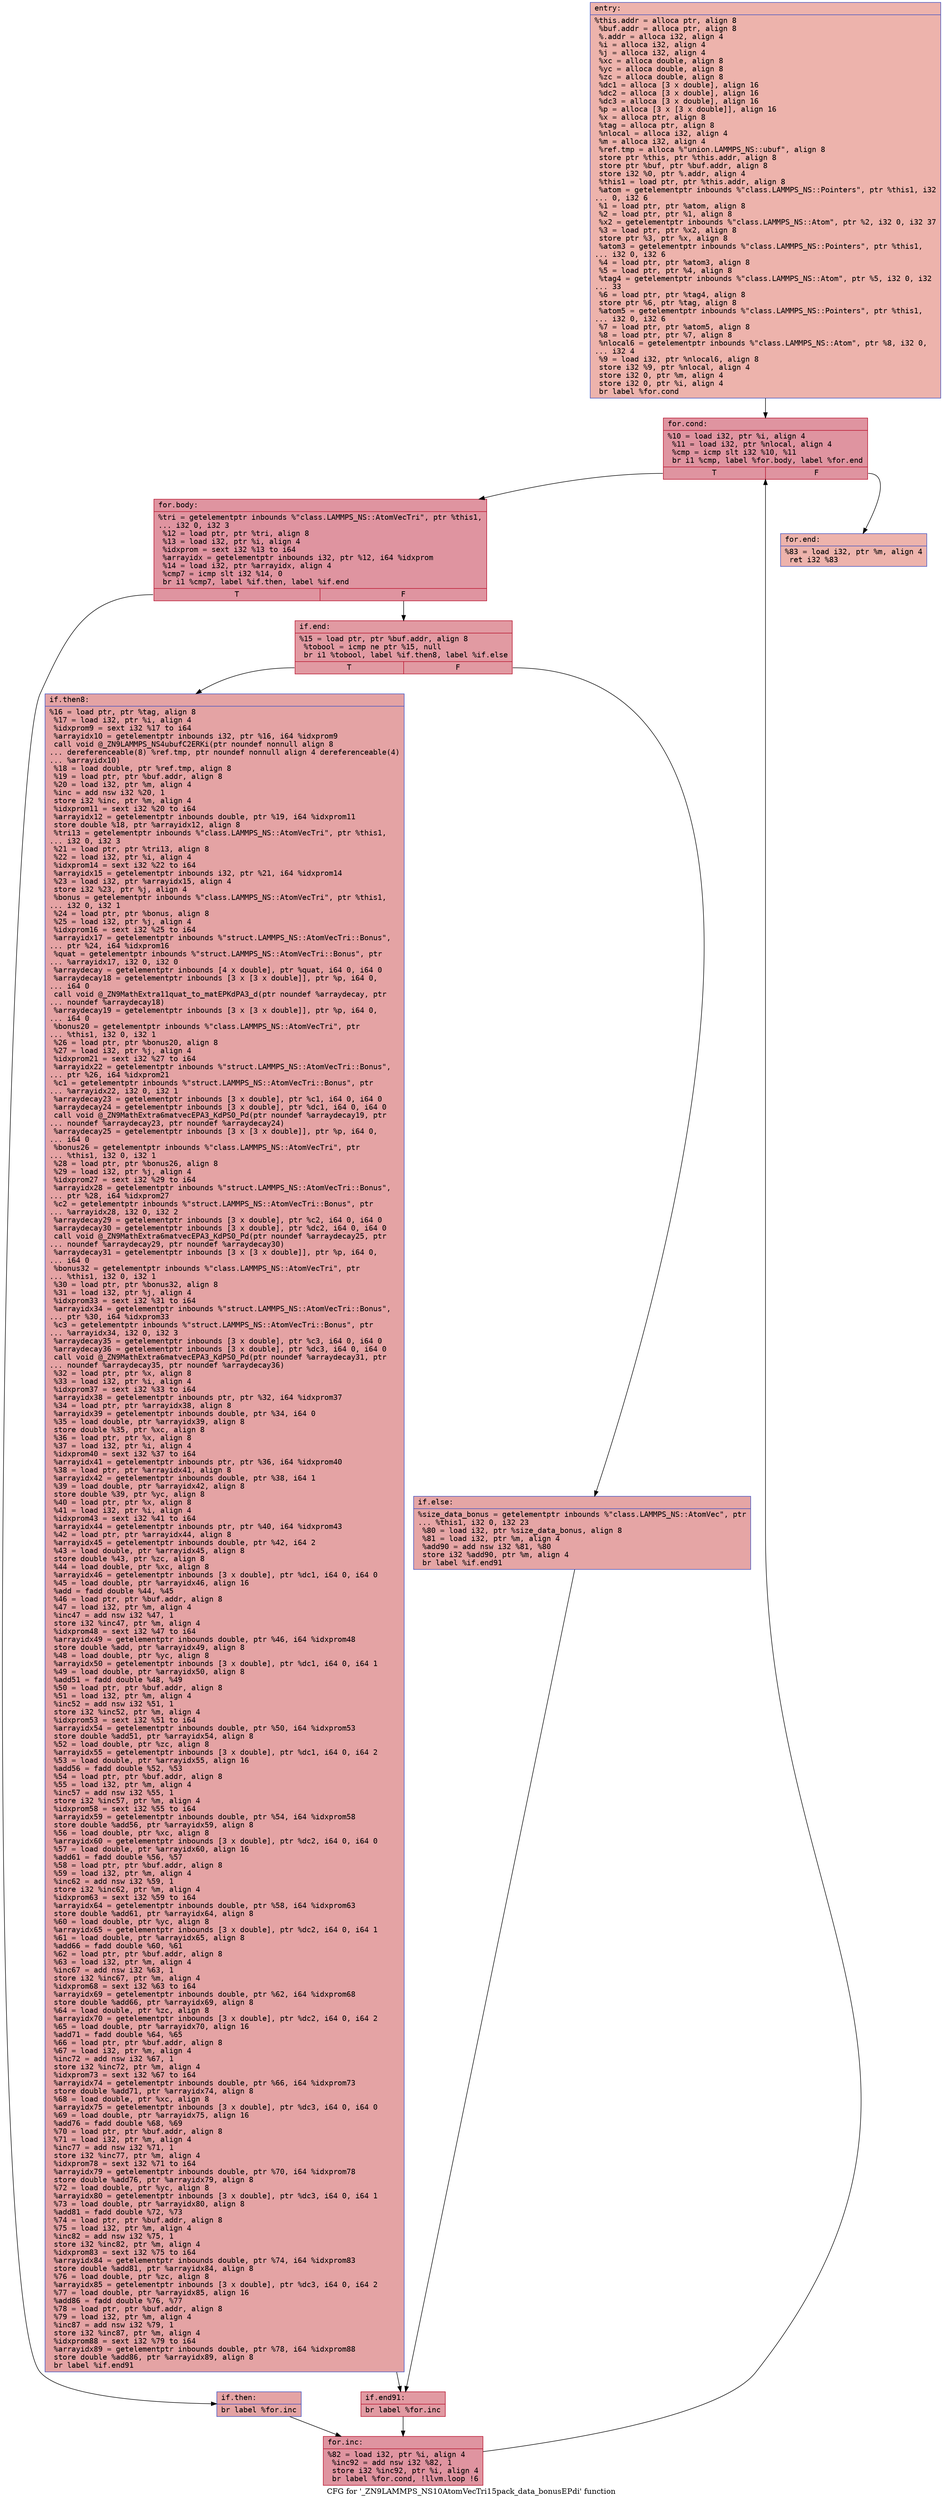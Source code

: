 digraph "CFG for '_ZN9LAMMPS_NS10AtomVecTri15pack_data_bonusEPdi' function" {
	label="CFG for '_ZN9LAMMPS_NS10AtomVecTri15pack_data_bonusEPdi' function";

	Node0x55c2b6759450 [shape=record,color="#3d50c3ff", style=filled, fillcolor="#d6524470" fontname="Courier",label="{entry:\l|  %this.addr = alloca ptr, align 8\l  %buf.addr = alloca ptr, align 8\l  %.addr = alloca i32, align 4\l  %i = alloca i32, align 4\l  %j = alloca i32, align 4\l  %xc = alloca double, align 8\l  %yc = alloca double, align 8\l  %zc = alloca double, align 8\l  %dc1 = alloca [3 x double], align 16\l  %dc2 = alloca [3 x double], align 16\l  %dc3 = alloca [3 x double], align 16\l  %p = alloca [3 x [3 x double]], align 16\l  %x = alloca ptr, align 8\l  %tag = alloca ptr, align 8\l  %nlocal = alloca i32, align 4\l  %m = alloca i32, align 4\l  %ref.tmp = alloca %\"union.LAMMPS_NS::ubuf\", align 8\l  store ptr %this, ptr %this.addr, align 8\l  store ptr %buf, ptr %buf.addr, align 8\l  store i32 %0, ptr %.addr, align 4\l  %this1 = load ptr, ptr %this.addr, align 8\l  %atom = getelementptr inbounds %\"class.LAMMPS_NS::Pointers\", ptr %this1, i32\l... 0, i32 6\l  %1 = load ptr, ptr %atom, align 8\l  %2 = load ptr, ptr %1, align 8\l  %x2 = getelementptr inbounds %\"class.LAMMPS_NS::Atom\", ptr %2, i32 0, i32 37\l  %3 = load ptr, ptr %x2, align 8\l  store ptr %3, ptr %x, align 8\l  %atom3 = getelementptr inbounds %\"class.LAMMPS_NS::Pointers\", ptr %this1,\l... i32 0, i32 6\l  %4 = load ptr, ptr %atom3, align 8\l  %5 = load ptr, ptr %4, align 8\l  %tag4 = getelementptr inbounds %\"class.LAMMPS_NS::Atom\", ptr %5, i32 0, i32\l... 33\l  %6 = load ptr, ptr %tag4, align 8\l  store ptr %6, ptr %tag, align 8\l  %atom5 = getelementptr inbounds %\"class.LAMMPS_NS::Pointers\", ptr %this1,\l... i32 0, i32 6\l  %7 = load ptr, ptr %atom5, align 8\l  %8 = load ptr, ptr %7, align 8\l  %nlocal6 = getelementptr inbounds %\"class.LAMMPS_NS::Atom\", ptr %8, i32 0,\l... i32 4\l  %9 = load i32, ptr %nlocal6, align 8\l  store i32 %9, ptr %nlocal, align 4\l  store i32 0, ptr %m, align 4\l  store i32 0, ptr %i, align 4\l  br label %for.cond\l}"];
	Node0x55c2b6759450 -> Node0x55c2b675b170[tooltip="entry -> for.cond\nProbability 100.00%" ];
	Node0x55c2b675b170 [shape=record,color="#b70d28ff", style=filled, fillcolor="#b70d2870" fontname="Courier",label="{for.cond:\l|  %10 = load i32, ptr %i, align 4\l  %11 = load i32, ptr %nlocal, align 4\l  %cmp = icmp slt i32 %10, %11\l  br i1 %cmp, label %for.body, label %for.end\l|{<s0>T|<s1>F}}"];
	Node0x55c2b675b170:s0 -> Node0x55c2b675b3e0[tooltip="for.cond -> for.body\nProbability 96.88%" ];
	Node0x55c2b675b170:s1 -> Node0x55c2b675b460[tooltip="for.cond -> for.end\nProbability 3.12%" ];
	Node0x55c2b675b3e0 [shape=record,color="#b70d28ff", style=filled, fillcolor="#b70d2870" fontname="Courier",label="{for.body:\l|  %tri = getelementptr inbounds %\"class.LAMMPS_NS::AtomVecTri\", ptr %this1,\l... i32 0, i32 3\l  %12 = load ptr, ptr %tri, align 8\l  %13 = load i32, ptr %i, align 4\l  %idxprom = sext i32 %13 to i64\l  %arrayidx = getelementptr inbounds i32, ptr %12, i64 %idxprom\l  %14 = load i32, ptr %arrayidx, align 4\l  %cmp7 = icmp slt i32 %14, 0\l  br i1 %cmp7, label %if.then, label %if.end\l|{<s0>T|<s1>F}}"];
	Node0x55c2b675b3e0:s0 -> Node0x55c2b675b9f0[tooltip="for.body -> if.then\nProbability 37.50%" ];
	Node0x55c2b675b3e0:s1 -> Node0x55c2b675ba60[tooltip="for.body -> if.end\nProbability 62.50%" ];
	Node0x55c2b675b9f0 [shape=record,color="#3d50c3ff", style=filled, fillcolor="#c32e3170" fontname="Courier",label="{if.then:\l|  br label %for.inc\l}"];
	Node0x55c2b675b9f0 -> Node0x55c2b675bb80[tooltip="if.then -> for.inc\nProbability 100.00%" ];
	Node0x55c2b675ba60 [shape=record,color="#b70d28ff", style=filled, fillcolor="#bb1b2c70" fontname="Courier",label="{if.end:\l|  %15 = load ptr, ptr %buf.addr, align 8\l  %tobool = icmp ne ptr %15, null\l  br i1 %tobool, label %if.then8, label %if.else\l|{<s0>T|<s1>F}}"];
	Node0x55c2b675ba60:s0 -> Node0x55c2b675bd90[tooltip="if.end -> if.then8\nProbability 62.50%" ];
	Node0x55c2b675ba60:s1 -> Node0x55c2b675be10[tooltip="if.end -> if.else\nProbability 37.50%" ];
	Node0x55c2b675bd90 [shape=record,color="#3d50c3ff", style=filled, fillcolor="#c32e3170" fontname="Courier",label="{if.then8:\l|  %16 = load ptr, ptr %tag, align 8\l  %17 = load i32, ptr %i, align 4\l  %idxprom9 = sext i32 %17 to i64\l  %arrayidx10 = getelementptr inbounds i32, ptr %16, i64 %idxprom9\l  call void @_ZN9LAMMPS_NS4ubufC2ERKi(ptr noundef nonnull align 8\l... dereferenceable(8) %ref.tmp, ptr noundef nonnull align 4 dereferenceable(4)\l... %arrayidx10)\l  %18 = load double, ptr %ref.tmp, align 8\l  %19 = load ptr, ptr %buf.addr, align 8\l  %20 = load i32, ptr %m, align 4\l  %inc = add nsw i32 %20, 1\l  store i32 %inc, ptr %m, align 4\l  %idxprom11 = sext i32 %20 to i64\l  %arrayidx12 = getelementptr inbounds double, ptr %19, i64 %idxprom11\l  store double %18, ptr %arrayidx12, align 8\l  %tri13 = getelementptr inbounds %\"class.LAMMPS_NS::AtomVecTri\", ptr %this1,\l... i32 0, i32 3\l  %21 = load ptr, ptr %tri13, align 8\l  %22 = load i32, ptr %i, align 4\l  %idxprom14 = sext i32 %22 to i64\l  %arrayidx15 = getelementptr inbounds i32, ptr %21, i64 %idxprom14\l  %23 = load i32, ptr %arrayidx15, align 4\l  store i32 %23, ptr %j, align 4\l  %bonus = getelementptr inbounds %\"class.LAMMPS_NS::AtomVecTri\", ptr %this1,\l... i32 0, i32 1\l  %24 = load ptr, ptr %bonus, align 8\l  %25 = load i32, ptr %j, align 4\l  %idxprom16 = sext i32 %25 to i64\l  %arrayidx17 = getelementptr inbounds %\"struct.LAMMPS_NS::AtomVecTri::Bonus\",\l... ptr %24, i64 %idxprom16\l  %quat = getelementptr inbounds %\"struct.LAMMPS_NS::AtomVecTri::Bonus\", ptr\l... %arrayidx17, i32 0, i32 0\l  %arraydecay = getelementptr inbounds [4 x double], ptr %quat, i64 0, i64 0\l  %arraydecay18 = getelementptr inbounds [3 x [3 x double]], ptr %p, i64 0,\l... i64 0\l  call void @_ZN9MathExtra11quat_to_matEPKdPA3_d(ptr noundef %arraydecay, ptr\l... noundef %arraydecay18)\l  %arraydecay19 = getelementptr inbounds [3 x [3 x double]], ptr %p, i64 0,\l... i64 0\l  %bonus20 = getelementptr inbounds %\"class.LAMMPS_NS::AtomVecTri\", ptr\l... %this1, i32 0, i32 1\l  %26 = load ptr, ptr %bonus20, align 8\l  %27 = load i32, ptr %j, align 4\l  %idxprom21 = sext i32 %27 to i64\l  %arrayidx22 = getelementptr inbounds %\"struct.LAMMPS_NS::AtomVecTri::Bonus\",\l... ptr %26, i64 %idxprom21\l  %c1 = getelementptr inbounds %\"struct.LAMMPS_NS::AtomVecTri::Bonus\", ptr\l... %arrayidx22, i32 0, i32 1\l  %arraydecay23 = getelementptr inbounds [3 x double], ptr %c1, i64 0, i64 0\l  %arraydecay24 = getelementptr inbounds [3 x double], ptr %dc1, i64 0, i64 0\l  call void @_ZN9MathExtra6matvecEPA3_KdPS0_Pd(ptr noundef %arraydecay19, ptr\l... noundef %arraydecay23, ptr noundef %arraydecay24)\l  %arraydecay25 = getelementptr inbounds [3 x [3 x double]], ptr %p, i64 0,\l... i64 0\l  %bonus26 = getelementptr inbounds %\"class.LAMMPS_NS::AtomVecTri\", ptr\l... %this1, i32 0, i32 1\l  %28 = load ptr, ptr %bonus26, align 8\l  %29 = load i32, ptr %j, align 4\l  %idxprom27 = sext i32 %29 to i64\l  %arrayidx28 = getelementptr inbounds %\"struct.LAMMPS_NS::AtomVecTri::Bonus\",\l... ptr %28, i64 %idxprom27\l  %c2 = getelementptr inbounds %\"struct.LAMMPS_NS::AtomVecTri::Bonus\", ptr\l... %arrayidx28, i32 0, i32 2\l  %arraydecay29 = getelementptr inbounds [3 x double], ptr %c2, i64 0, i64 0\l  %arraydecay30 = getelementptr inbounds [3 x double], ptr %dc2, i64 0, i64 0\l  call void @_ZN9MathExtra6matvecEPA3_KdPS0_Pd(ptr noundef %arraydecay25, ptr\l... noundef %arraydecay29, ptr noundef %arraydecay30)\l  %arraydecay31 = getelementptr inbounds [3 x [3 x double]], ptr %p, i64 0,\l... i64 0\l  %bonus32 = getelementptr inbounds %\"class.LAMMPS_NS::AtomVecTri\", ptr\l... %this1, i32 0, i32 1\l  %30 = load ptr, ptr %bonus32, align 8\l  %31 = load i32, ptr %j, align 4\l  %idxprom33 = sext i32 %31 to i64\l  %arrayidx34 = getelementptr inbounds %\"struct.LAMMPS_NS::AtomVecTri::Bonus\",\l... ptr %30, i64 %idxprom33\l  %c3 = getelementptr inbounds %\"struct.LAMMPS_NS::AtomVecTri::Bonus\", ptr\l... %arrayidx34, i32 0, i32 3\l  %arraydecay35 = getelementptr inbounds [3 x double], ptr %c3, i64 0, i64 0\l  %arraydecay36 = getelementptr inbounds [3 x double], ptr %dc3, i64 0, i64 0\l  call void @_ZN9MathExtra6matvecEPA3_KdPS0_Pd(ptr noundef %arraydecay31, ptr\l... noundef %arraydecay35, ptr noundef %arraydecay36)\l  %32 = load ptr, ptr %x, align 8\l  %33 = load i32, ptr %i, align 4\l  %idxprom37 = sext i32 %33 to i64\l  %arrayidx38 = getelementptr inbounds ptr, ptr %32, i64 %idxprom37\l  %34 = load ptr, ptr %arrayidx38, align 8\l  %arrayidx39 = getelementptr inbounds double, ptr %34, i64 0\l  %35 = load double, ptr %arrayidx39, align 8\l  store double %35, ptr %xc, align 8\l  %36 = load ptr, ptr %x, align 8\l  %37 = load i32, ptr %i, align 4\l  %idxprom40 = sext i32 %37 to i64\l  %arrayidx41 = getelementptr inbounds ptr, ptr %36, i64 %idxprom40\l  %38 = load ptr, ptr %arrayidx41, align 8\l  %arrayidx42 = getelementptr inbounds double, ptr %38, i64 1\l  %39 = load double, ptr %arrayidx42, align 8\l  store double %39, ptr %yc, align 8\l  %40 = load ptr, ptr %x, align 8\l  %41 = load i32, ptr %i, align 4\l  %idxprom43 = sext i32 %41 to i64\l  %arrayidx44 = getelementptr inbounds ptr, ptr %40, i64 %idxprom43\l  %42 = load ptr, ptr %arrayidx44, align 8\l  %arrayidx45 = getelementptr inbounds double, ptr %42, i64 2\l  %43 = load double, ptr %arrayidx45, align 8\l  store double %43, ptr %zc, align 8\l  %44 = load double, ptr %xc, align 8\l  %arrayidx46 = getelementptr inbounds [3 x double], ptr %dc1, i64 0, i64 0\l  %45 = load double, ptr %arrayidx46, align 16\l  %add = fadd double %44, %45\l  %46 = load ptr, ptr %buf.addr, align 8\l  %47 = load i32, ptr %m, align 4\l  %inc47 = add nsw i32 %47, 1\l  store i32 %inc47, ptr %m, align 4\l  %idxprom48 = sext i32 %47 to i64\l  %arrayidx49 = getelementptr inbounds double, ptr %46, i64 %idxprom48\l  store double %add, ptr %arrayidx49, align 8\l  %48 = load double, ptr %yc, align 8\l  %arrayidx50 = getelementptr inbounds [3 x double], ptr %dc1, i64 0, i64 1\l  %49 = load double, ptr %arrayidx50, align 8\l  %add51 = fadd double %48, %49\l  %50 = load ptr, ptr %buf.addr, align 8\l  %51 = load i32, ptr %m, align 4\l  %inc52 = add nsw i32 %51, 1\l  store i32 %inc52, ptr %m, align 4\l  %idxprom53 = sext i32 %51 to i64\l  %arrayidx54 = getelementptr inbounds double, ptr %50, i64 %idxprom53\l  store double %add51, ptr %arrayidx54, align 8\l  %52 = load double, ptr %zc, align 8\l  %arrayidx55 = getelementptr inbounds [3 x double], ptr %dc1, i64 0, i64 2\l  %53 = load double, ptr %arrayidx55, align 16\l  %add56 = fadd double %52, %53\l  %54 = load ptr, ptr %buf.addr, align 8\l  %55 = load i32, ptr %m, align 4\l  %inc57 = add nsw i32 %55, 1\l  store i32 %inc57, ptr %m, align 4\l  %idxprom58 = sext i32 %55 to i64\l  %arrayidx59 = getelementptr inbounds double, ptr %54, i64 %idxprom58\l  store double %add56, ptr %arrayidx59, align 8\l  %56 = load double, ptr %xc, align 8\l  %arrayidx60 = getelementptr inbounds [3 x double], ptr %dc2, i64 0, i64 0\l  %57 = load double, ptr %arrayidx60, align 16\l  %add61 = fadd double %56, %57\l  %58 = load ptr, ptr %buf.addr, align 8\l  %59 = load i32, ptr %m, align 4\l  %inc62 = add nsw i32 %59, 1\l  store i32 %inc62, ptr %m, align 4\l  %idxprom63 = sext i32 %59 to i64\l  %arrayidx64 = getelementptr inbounds double, ptr %58, i64 %idxprom63\l  store double %add61, ptr %arrayidx64, align 8\l  %60 = load double, ptr %yc, align 8\l  %arrayidx65 = getelementptr inbounds [3 x double], ptr %dc2, i64 0, i64 1\l  %61 = load double, ptr %arrayidx65, align 8\l  %add66 = fadd double %60, %61\l  %62 = load ptr, ptr %buf.addr, align 8\l  %63 = load i32, ptr %m, align 4\l  %inc67 = add nsw i32 %63, 1\l  store i32 %inc67, ptr %m, align 4\l  %idxprom68 = sext i32 %63 to i64\l  %arrayidx69 = getelementptr inbounds double, ptr %62, i64 %idxprom68\l  store double %add66, ptr %arrayidx69, align 8\l  %64 = load double, ptr %zc, align 8\l  %arrayidx70 = getelementptr inbounds [3 x double], ptr %dc2, i64 0, i64 2\l  %65 = load double, ptr %arrayidx70, align 16\l  %add71 = fadd double %64, %65\l  %66 = load ptr, ptr %buf.addr, align 8\l  %67 = load i32, ptr %m, align 4\l  %inc72 = add nsw i32 %67, 1\l  store i32 %inc72, ptr %m, align 4\l  %idxprom73 = sext i32 %67 to i64\l  %arrayidx74 = getelementptr inbounds double, ptr %66, i64 %idxprom73\l  store double %add71, ptr %arrayidx74, align 8\l  %68 = load double, ptr %xc, align 8\l  %arrayidx75 = getelementptr inbounds [3 x double], ptr %dc3, i64 0, i64 0\l  %69 = load double, ptr %arrayidx75, align 16\l  %add76 = fadd double %68, %69\l  %70 = load ptr, ptr %buf.addr, align 8\l  %71 = load i32, ptr %m, align 4\l  %inc77 = add nsw i32 %71, 1\l  store i32 %inc77, ptr %m, align 4\l  %idxprom78 = sext i32 %71 to i64\l  %arrayidx79 = getelementptr inbounds double, ptr %70, i64 %idxprom78\l  store double %add76, ptr %arrayidx79, align 8\l  %72 = load double, ptr %yc, align 8\l  %arrayidx80 = getelementptr inbounds [3 x double], ptr %dc3, i64 0, i64 1\l  %73 = load double, ptr %arrayidx80, align 8\l  %add81 = fadd double %72, %73\l  %74 = load ptr, ptr %buf.addr, align 8\l  %75 = load i32, ptr %m, align 4\l  %inc82 = add nsw i32 %75, 1\l  store i32 %inc82, ptr %m, align 4\l  %idxprom83 = sext i32 %75 to i64\l  %arrayidx84 = getelementptr inbounds double, ptr %74, i64 %idxprom83\l  store double %add81, ptr %arrayidx84, align 8\l  %76 = load double, ptr %zc, align 8\l  %arrayidx85 = getelementptr inbounds [3 x double], ptr %dc3, i64 0, i64 2\l  %77 = load double, ptr %arrayidx85, align 16\l  %add86 = fadd double %76, %77\l  %78 = load ptr, ptr %buf.addr, align 8\l  %79 = load i32, ptr %m, align 4\l  %inc87 = add nsw i32 %79, 1\l  store i32 %inc87, ptr %m, align 4\l  %idxprom88 = sext i32 %79 to i64\l  %arrayidx89 = getelementptr inbounds double, ptr %78, i64 %idxprom88\l  store double %add86, ptr %arrayidx89, align 8\l  br label %if.end91\l}"];
	Node0x55c2b675bd90 -> Node0x55c2b6764a10[tooltip="if.then8 -> if.end91\nProbability 100.00%" ];
	Node0x55c2b675be10 [shape=record,color="#3d50c3ff", style=filled, fillcolor="#c5333470" fontname="Courier",label="{if.else:\l|  %size_data_bonus = getelementptr inbounds %\"class.LAMMPS_NS::AtomVec\", ptr\l... %this1, i32 0, i32 23\l  %80 = load i32, ptr %size_data_bonus, align 8\l  %81 = load i32, ptr %m, align 4\l  %add90 = add nsw i32 %81, %80\l  store i32 %add90, ptr %m, align 4\l  br label %if.end91\l}"];
	Node0x55c2b675be10 -> Node0x55c2b6764a10[tooltip="if.else -> if.end91\nProbability 100.00%" ];
	Node0x55c2b6764a10 [shape=record,color="#b70d28ff", style=filled, fillcolor="#bb1b2c70" fontname="Courier",label="{if.end91:\l|  br label %for.inc\l}"];
	Node0x55c2b6764a10 -> Node0x55c2b675bb80[tooltip="if.end91 -> for.inc\nProbability 100.00%" ];
	Node0x55c2b675bb80 [shape=record,color="#b70d28ff", style=filled, fillcolor="#b70d2870" fontname="Courier",label="{for.inc:\l|  %82 = load i32, ptr %i, align 4\l  %inc92 = add nsw i32 %82, 1\l  store i32 %inc92, ptr %i, align 4\l  br label %for.cond, !llvm.loop !6\l}"];
	Node0x55c2b675bb80 -> Node0x55c2b675b170[tooltip="for.inc -> for.cond\nProbability 100.00%" ];
	Node0x55c2b675b460 [shape=record,color="#3d50c3ff", style=filled, fillcolor="#d6524470" fontname="Courier",label="{for.end:\l|  %83 = load i32, ptr %m, align 4\l  ret i32 %83\l}"];
}
